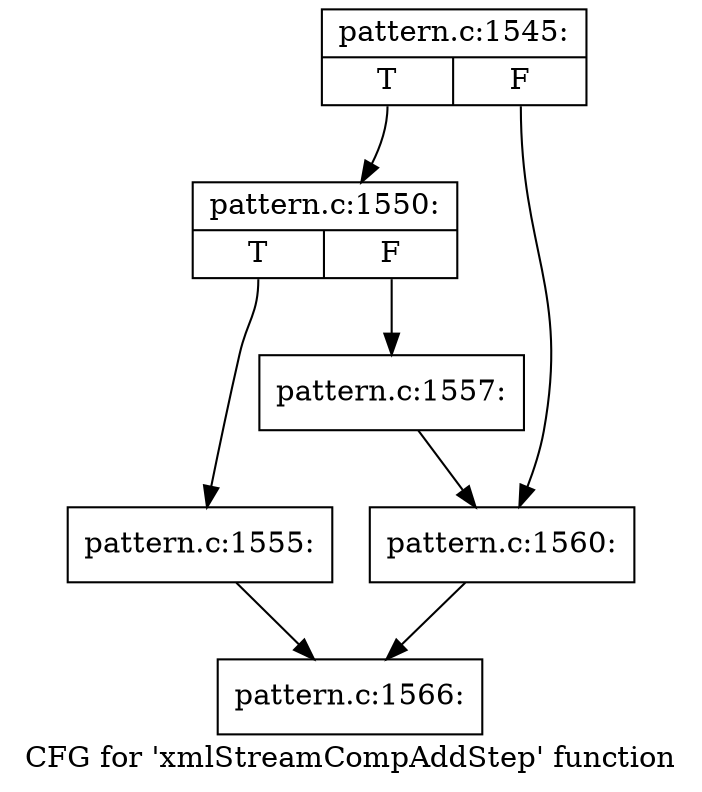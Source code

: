 digraph "CFG for 'xmlStreamCompAddStep' function" {
	label="CFG for 'xmlStreamCompAddStep' function";

	Node0x4754630 [shape=record,label="{pattern.c:1545:|{<s0>T|<s1>F}}"];
	Node0x4754630:s0 -> Node0x4758420;
	Node0x4754630:s1 -> Node0x4758470;
	Node0x4758420 [shape=record,label="{pattern.c:1550:|{<s0>T|<s1>F}}"];
	Node0x4758420:s0 -> Node0x4759330;
	Node0x4758420:s1 -> Node0x4759380;
	Node0x4759330 [shape=record,label="{pattern.c:1555:}"];
	Node0x4759330 -> Node0x4757070;
	Node0x4759380 [shape=record,label="{pattern.c:1557:}"];
	Node0x4759380 -> Node0x4758470;
	Node0x4758470 [shape=record,label="{pattern.c:1560:}"];
	Node0x4758470 -> Node0x4757070;
	Node0x4757070 [shape=record,label="{pattern.c:1566:}"];
}
